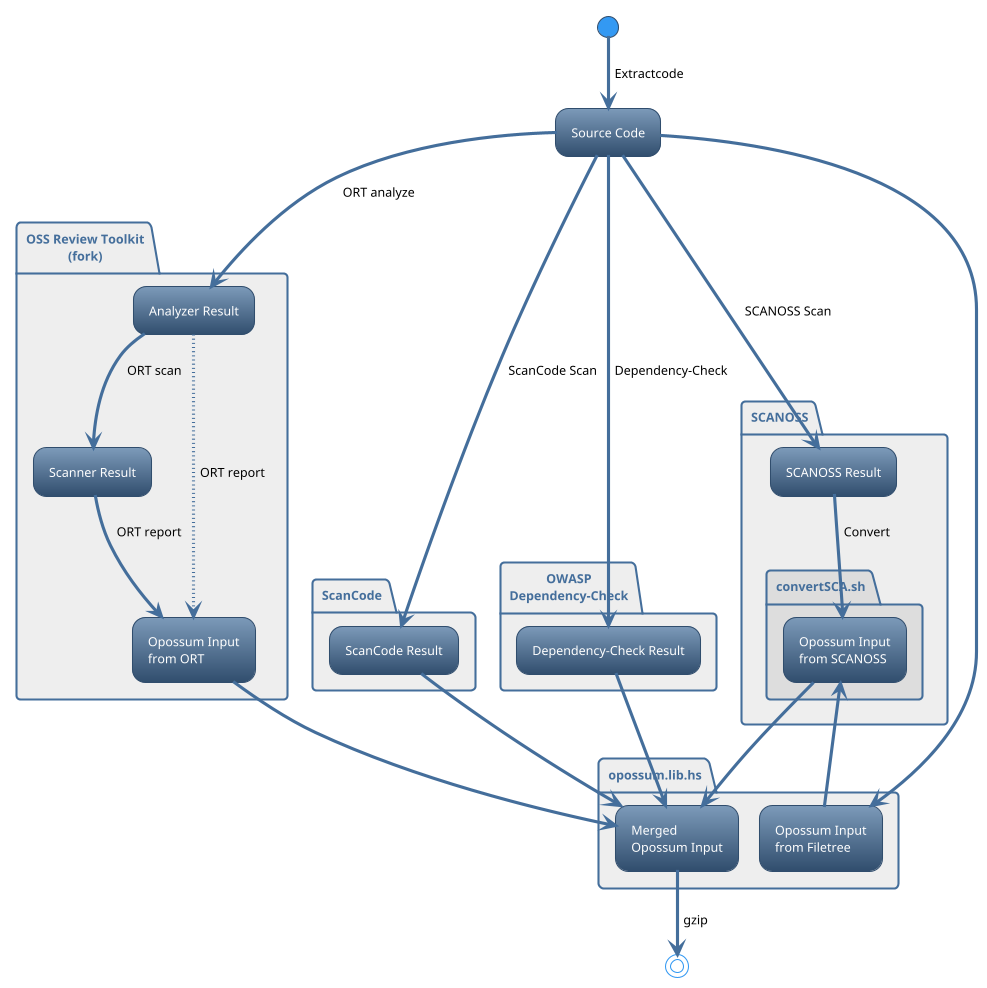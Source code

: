 @startuml

!theme spacelab
skinparam ArrowFontColor #000000

(*) -->[Extractcode] "Source Code"

partition "OSS Review Toolkit\n(fork)" #eeeeee {
    "Source Code" -->[ORT analyze] "Analyzer Result"
    "Analyzer Result" -->[ORT scan] "Scanner Result"
    "Analyzer Result" ...>[ORT report] "Opossum Input\nfrom ORT"
    "Scanner Result" -->[ORT report] "Opossum Input\nfrom ORT"
}

partition ScanCode #eeeeee {
    "Source Code" --->[ScanCode Scan] "ScanCode Result"
}

partition "OWASP\nDependency-Check" #eeeeee {
    "Source Code" --->[Dependency-Check] "Dependency-Check Result"
}

partition SCANOSS #eeeeee {
    "Source Code" --->[SCANOSS Scan] "SCANOSS Result"
    partition convertSCA.sh #dddddd {
        "SCANOSS Result" -->[Convert] "Opossum Input\nfrom SCANOSS"
    }
}

partition opossum.lib.hs #eeeeee {
    "Source Code" ---> "Opossum Input\nfrom Filetree"

    ' "ScanCode Result" ..> "Opossum Input\nfrom ScanCode"
    ' "Opossum Input\nfrom ScanCode" ..> "Merged\nOpossum Input"
    "Opossum Input\nfrom ORT" --> "Merged\nOpossum Input"
    "ScanCode Result" --> "Merged\nOpossum Input"
    "Opossum Input\nfrom SCANOSS" --> "Merged\nOpossum Input"
    "Dependency-Check Result" --> "Merged\nOpossum Input"
}

partition SCANOSS #eeeeee {
    "Opossum Input\nfrom Filetree" --> "Opossum Input\nfrom SCANOSS"
}

"Merged\nOpossum Input" -->[gzip] (*)

@enduml